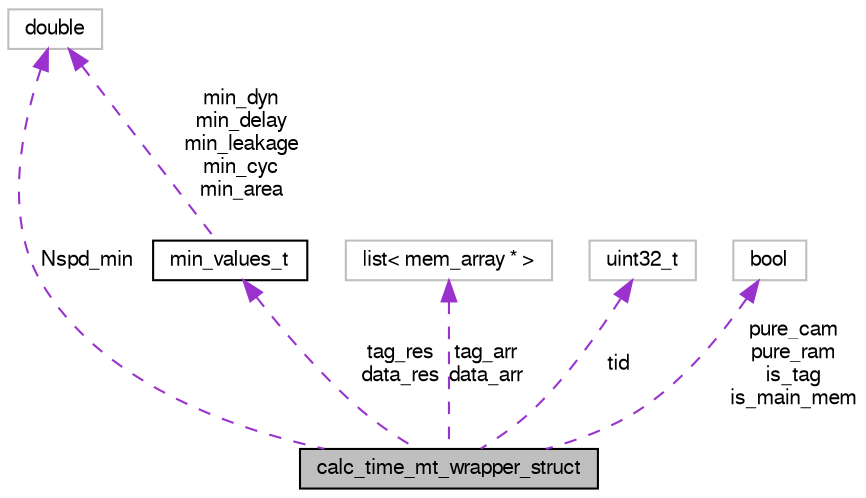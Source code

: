 digraph G
{
  bgcolor="transparent";
  edge [fontname="FreeSans",fontsize="10",labelfontname="FreeSans",labelfontsize="10"];
  node [fontname="FreeSans",fontsize="10",shape=record];
  Node1 [label="calc_time_mt_wrapper_struct",height=0.2,width=0.4,color="black", fillcolor="grey75", style="filled" fontcolor="black"];
  Node2 -> Node1 [dir=back,color="darkorchid3",fontsize="10",style="dashed",label="Nspd_min",fontname="FreeSans"];
  Node2 [label="double",height=0.2,width=0.4,color="grey75"];
  Node3 -> Node1 [dir=back,color="darkorchid3",fontsize="10",style="dashed",label="tag_arr\ndata_arr",fontname="FreeSans"];
  Node3 [label="list\< mem_array * \>",height=0.2,width=0.4,color="grey75"];
  Node4 -> Node1 [dir=back,color="darkorchid3",fontsize="10",style="dashed",label="tag_res\ndata_res",fontname="FreeSans"];
  Node4 [label="min_values_t",height=0.2,width=0.4,color="black",URL="$classmin__values__t.html"];
  Node2 -> Node4 [dir=back,color="darkorchid3",fontsize="10",style="dashed",label="min_dyn\nmin_delay\nmin_leakage\nmin_cyc\nmin_area",fontname="FreeSans"];
  Node5 -> Node1 [dir=back,color="darkorchid3",fontsize="10",style="dashed",label="tid",fontname="FreeSans"];
  Node5 [label="uint32_t",height=0.2,width=0.4,color="grey75"];
  Node6 -> Node1 [dir=back,color="darkorchid3",fontsize="10",style="dashed",label="pure_cam\npure_ram\nis_tag\nis_main_mem",fontname="FreeSans"];
  Node6 [label="bool",height=0.2,width=0.4,color="grey75"];
}
